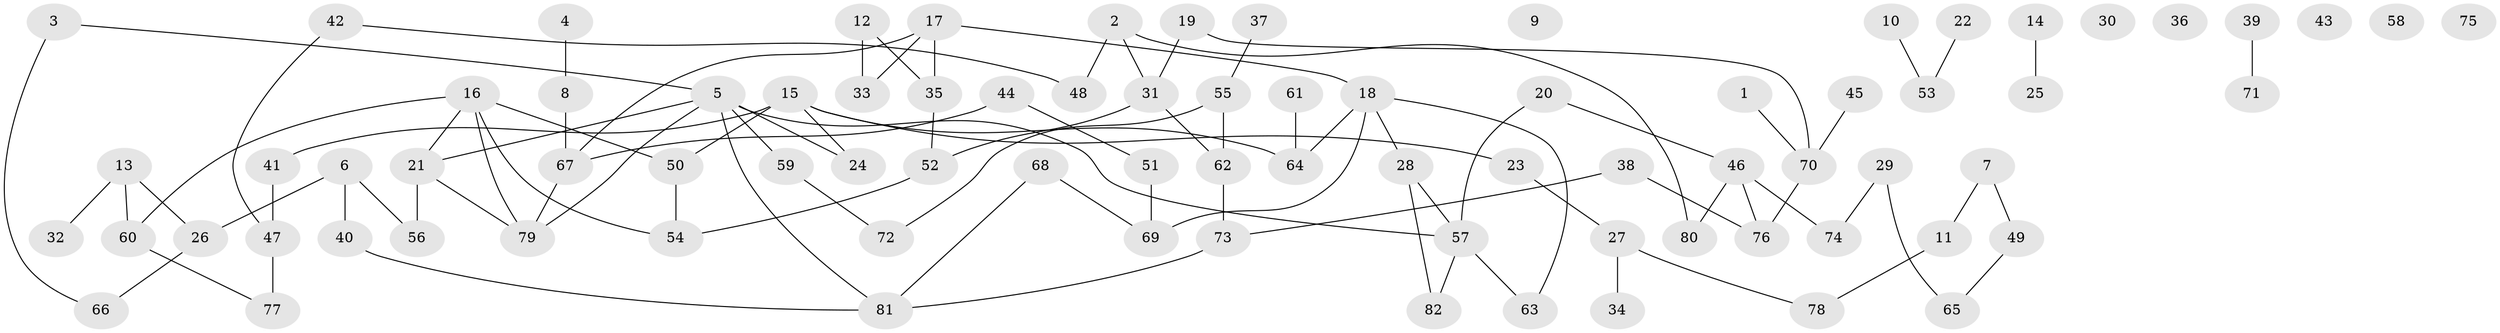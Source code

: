 // coarse degree distribution, {6: 0.06060606060606061, 4: 0.15151515151515152, 2: 0.36363636363636365, 7: 0.030303030303030304, 5: 0.06060606060606061, 3: 0.18181818181818182, 1: 0.15151515151515152}
// Generated by graph-tools (version 1.1) at 2025/48/03/04/25 22:48:35]
// undirected, 82 vertices, 95 edges
graph export_dot {
  node [color=gray90,style=filled];
  1;
  2;
  3;
  4;
  5;
  6;
  7;
  8;
  9;
  10;
  11;
  12;
  13;
  14;
  15;
  16;
  17;
  18;
  19;
  20;
  21;
  22;
  23;
  24;
  25;
  26;
  27;
  28;
  29;
  30;
  31;
  32;
  33;
  34;
  35;
  36;
  37;
  38;
  39;
  40;
  41;
  42;
  43;
  44;
  45;
  46;
  47;
  48;
  49;
  50;
  51;
  52;
  53;
  54;
  55;
  56;
  57;
  58;
  59;
  60;
  61;
  62;
  63;
  64;
  65;
  66;
  67;
  68;
  69;
  70;
  71;
  72;
  73;
  74;
  75;
  76;
  77;
  78;
  79;
  80;
  81;
  82;
  1 -- 70;
  2 -- 31;
  2 -- 48;
  2 -- 80;
  3 -- 5;
  3 -- 66;
  4 -- 8;
  5 -- 21;
  5 -- 24;
  5 -- 57;
  5 -- 59;
  5 -- 79;
  5 -- 81;
  6 -- 26;
  6 -- 40;
  6 -- 56;
  7 -- 11;
  7 -- 49;
  8 -- 67;
  10 -- 53;
  11 -- 78;
  12 -- 33;
  12 -- 35;
  13 -- 26;
  13 -- 32;
  13 -- 60;
  14 -- 25;
  15 -- 23;
  15 -- 24;
  15 -- 41;
  15 -- 50;
  15 -- 64;
  16 -- 21;
  16 -- 50;
  16 -- 54;
  16 -- 60;
  16 -- 79;
  17 -- 18;
  17 -- 33;
  17 -- 35;
  17 -- 67;
  18 -- 28;
  18 -- 63;
  18 -- 64;
  18 -- 69;
  19 -- 31;
  19 -- 70;
  20 -- 46;
  20 -- 57;
  21 -- 56;
  21 -- 79;
  22 -- 53;
  23 -- 27;
  26 -- 66;
  27 -- 34;
  27 -- 78;
  28 -- 57;
  28 -- 82;
  29 -- 65;
  29 -- 74;
  31 -- 52;
  31 -- 62;
  35 -- 52;
  37 -- 55;
  38 -- 73;
  38 -- 76;
  39 -- 71;
  40 -- 81;
  41 -- 47;
  42 -- 47;
  42 -- 48;
  44 -- 51;
  44 -- 67;
  45 -- 70;
  46 -- 74;
  46 -- 76;
  46 -- 80;
  47 -- 77;
  49 -- 65;
  50 -- 54;
  51 -- 69;
  52 -- 54;
  55 -- 62;
  55 -- 72;
  57 -- 63;
  57 -- 82;
  59 -- 72;
  60 -- 77;
  61 -- 64;
  62 -- 73;
  67 -- 79;
  68 -- 69;
  68 -- 81;
  70 -- 76;
  73 -- 81;
}
